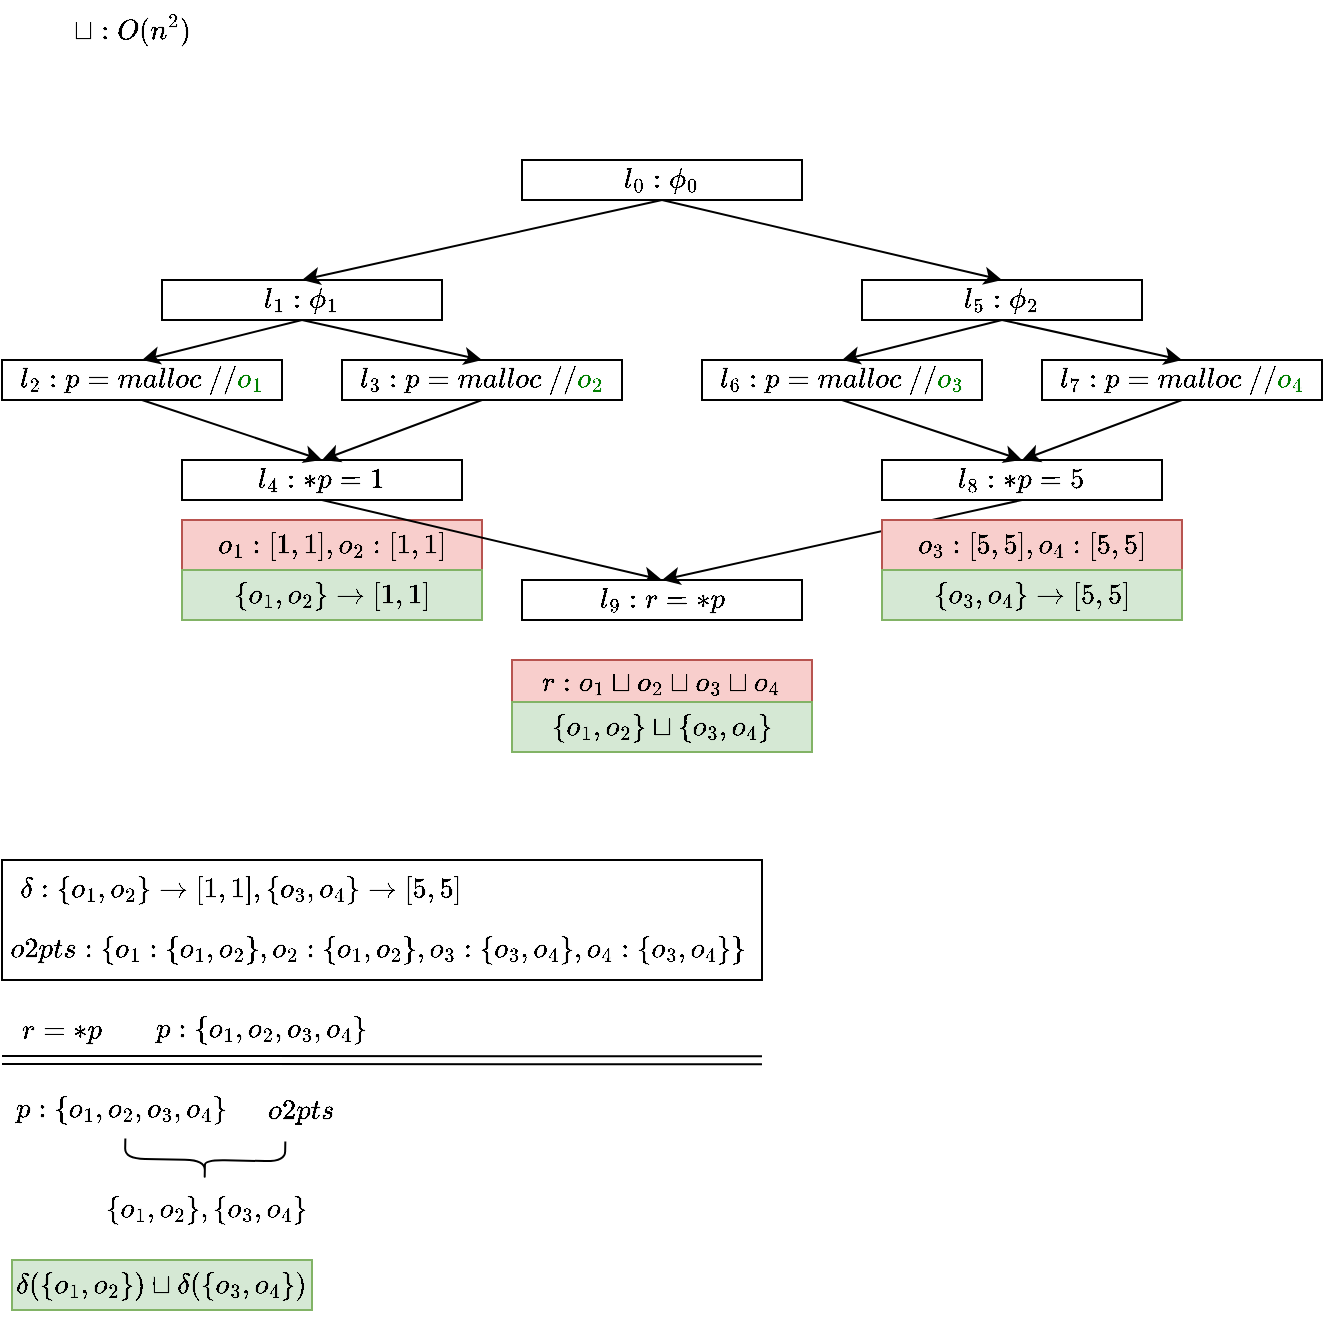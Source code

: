 <mxfile version="20.3.0" type="device" pages="2"><diagram id="C3f8DT0PBz6e8I08bcYX" name="ex"><mxGraphModel dx="1102" dy="798" grid="1" gridSize="10" guides="1" tooltips="1" connect="1" arrows="1" fold="1" page="1" pageScale="1" pageWidth="827" pageHeight="1169" math="1" shadow="0"><root><mxCell id="0"/><mxCell id="1" parent="0"/><mxCell id="C4eqdMpMNnyA8FU0Pyp1-1" value="$$o_1:[1,1], o_2:[1,1]$$" style="text;html=1;strokeColor=#b85450;fillColor=#f8cecc;align=center;verticalAlign=middle;whiteSpace=wrap;rounded=0;" parent="1" vertex="1"><mxGeometry x="150" y="430" width="150" height="25" as="geometry"/></mxCell><mxCell id="C4eqdMpMNnyA8FU0Pyp1-3" value="$$l_2: p = malloc\ // \textcolor{green}{o_1}$$" style="rounded=0;whiteSpace=wrap;html=1;" parent="1" vertex="1"><mxGeometry x="60" y="350" width="140" height="20" as="geometry"/></mxCell><mxCell id="NnNfxA9DWMlv9JIQQlnX-1" value="$$l_3: p = malloc\ // \textcolor{green}{o_2}$$" style="rounded=0;whiteSpace=wrap;html=1;" vertex="1" parent="1"><mxGeometry x="230" y="350" width="140" height="20" as="geometry"/></mxCell><mxCell id="NnNfxA9DWMlv9JIQQlnX-2" value="$$l_1: \phi_1$$" style="rounded=0;whiteSpace=wrap;html=1;" vertex="1" parent="1"><mxGeometry x="140" y="310" width="140" height="20" as="geometry"/></mxCell><mxCell id="NnNfxA9DWMlv9JIQQlnX-4" value="" style="endArrow=classic;html=1;rounded=0;exitX=0.5;exitY=1;exitDx=0;exitDy=0;entryX=0.5;entryY=0;entryDx=0;entryDy=0;" edge="1" parent="1" source="NnNfxA9DWMlv9JIQQlnX-2" target="C4eqdMpMNnyA8FU0Pyp1-3"><mxGeometry width="50" height="50" relative="1" as="geometry"><mxPoint x="390" y="440" as="sourcePoint"/><mxPoint x="440" y="390" as="targetPoint"/></mxGeometry></mxCell><mxCell id="NnNfxA9DWMlv9JIQQlnX-5" value="" style="endArrow=classic;html=1;rounded=0;exitX=0.5;exitY=1;exitDx=0;exitDy=0;entryX=0.5;entryY=0;entryDx=0;entryDy=0;" edge="1" parent="1" source="NnNfxA9DWMlv9JIQQlnX-2" target="NnNfxA9DWMlv9JIQQlnX-1"><mxGeometry width="50" height="50" relative="1" as="geometry"><mxPoint x="220" y="340" as="sourcePoint"/><mxPoint x="140" y="360" as="targetPoint"/></mxGeometry></mxCell><mxCell id="NnNfxA9DWMlv9JIQQlnX-6" value="$$l_4: *p=1$$" style="rounded=0;whiteSpace=wrap;html=1;" vertex="1" parent="1"><mxGeometry x="150" y="400" width="140" height="20" as="geometry"/></mxCell><mxCell id="NnNfxA9DWMlv9JIQQlnX-7" value="" style="endArrow=classic;html=1;rounded=0;exitX=0.5;exitY=1;exitDx=0;exitDy=0;entryX=0.5;entryY=0;entryDx=0;entryDy=0;" edge="1" parent="1" source="C4eqdMpMNnyA8FU0Pyp1-3" target="NnNfxA9DWMlv9JIQQlnX-6"><mxGeometry width="50" height="50" relative="1" as="geometry"><mxPoint x="220" y="340" as="sourcePoint"/><mxPoint x="140" y="360" as="targetPoint"/></mxGeometry></mxCell><mxCell id="NnNfxA9DWMlv9JIQQlnX-8" value="" style="endArrow=classic;html=1;rounded=0;exitX=0.5;exitY=1;exitDx=0;exitDy=0;entryX=0.5;entryY=0;entryDx=0;entryDy=0;" edge="1" parent="1" source="NnNfxA9DWMlv9JIQQlnX-1" target="NnNfxA9DWMlv9JIQQlnX-6"><mxGeometry width="50" height="50" relative="1" as="geometry"><mxPoint x="140" y="380" as="sourcePoint"/><mxPoint x="230" y="410" as="targetPoint"/></mxGeometry></mxCell><mxCell id="NnNfxA9DWMlv9JIQQlnX-9" value="$$l_6: p = malloc\ // \textcolor{green}{o_3}$$" style="rounded=0;whiteSpace=wrap;html=1;" vertex="1" parent="1"><mxGeometry x="410" y="350" width="140" height="20" as="geometry"/></mxCell><mxCell id="NnNfxA9DWMlv9JIQQlnX-10" value="$$l_7: p = malloc\ // \textcolor{green}{o_4}$$" style="rounded=0;whiteSpace=wrap;html=1;" vertex="1" parent="1"><mxGeometry x="580" y="350" width="140" height="20" as="geometry"/></mxCell><mxCell id="NnNfxA9DWMlv9JIQQlnX-11" value="$$l_5: \phi_2$$" style="rounded=0;whiteSpace=wrap;html=1;" vertex="1" parent="1"><mxGeometry x="490" y="310" width="140" height="20" as="geometry"/></mxCell><mxCell id="NnNfxA9DWMlv9JIQQlnX-12" value="" style="endArrow=classic;html=1;rounded=0;exitX=0.5;exitY=1;exitDx=0;exitDy=0;entryX=0.5;entryY=0;entryDx=0;entryDy=0;" edge="1" parent="1" source="NnNfxA9DWMlv9JIQQlnX-11" target="NnNfxA9DWMlv9JIQQlnX-9"><mxGeometry width="50" height="50" relative="1" as="geometry"><mxPoint x="740" y="440" as="sourcePoint"/><mxPoint x="790" y="390" as="targetPoint"/></mxGeometry></mxCell><mxCell id="NnNfxA9DWMlv9JIQQlnX-13" value="" style="endArrow=classic;html=1;rounded=0;exitX=0.5;exitY=1;exitDx=0;exitDy=0;entryX=0.5;entryY=0;entryDx=0;entryDy=0;" edge="1" parent="1" source="NnNfxA9DWMlv9JIQQlnX-11" target="NnNfxA9DWMlv9JIQQlnX-10"><mxGeometry width="50" height="50" relative="1" as="geometry"><mxPoint x="570" y="340" as="sourcePoint"/><mxPoint x="490" y="360" as="targetPoint"/></mxGeometry></mxCell><mxCell id="NnNfxA9DWMlv9JIQQlnX-14" value="$$l_8: *p=5$$" style="rounded=0;whiteSpace=wrap;html=1;" vertex="1" parent="1"><mxGeometry x="500" y="400" width="140" height="20" as="geometry"/></mxCell><mxCell id="NnNfxA9DWMlv9JIQQlnX-15" value="" style="endArrow=classic;html=1;rounded=0;exitX=0.5;exitY=1;exitDx=0;exitDy=0;entryX=0.5;entryY=0;entryDx=0;entryDy=0;" edge="1" parent="1" source="NnNfxA9DWMlv9JIQQlnX-9" target="NnNfxA9DWMlv9JIQQlnX-14"><mxGeometry width="50" height="50" relative="1" as="geometry"><mxPoint x="570" y="340" as="sourcePoint"/><mxPoint x="490" y="360" as="targetPoint"/></mxGeometry></mxCell><mxCell id="NnNfxA9DWMlv9JIQQlnX-16" value="" style="endArrow=classic;html=1;rounded=0;exitX=0.5;exitY=1;exitDx=0;exitDy=0;entryX=0.5;entryY=0;entryDx=0;entryDy=0;" edge="1" parent="1" source="NnNfxA9DWMlv9JIQQlnX-10" target="NnNfxA9DWMlv9JIQQlnX-14"><mxGeometry width="50" height="50" relative="1" as="geometry"><mxPoint x="490" y="380" as="sourcePoint"/><mxPoint x="580" y="410" as="targetPoint"/></mxGeometry></mxCell><mxCell id="NnNfxA9DWMlv9JIQQlnX-17" value="$$l_0: \phi_0$$" style="rounded=0;whiteSpace=wrap;html=1;" vertex="1" parent="1"><mxGeometry x="320" y="250" width="140" height="20" as="geometry"/></mxCell><mxCell id="NnNfxA9DWMlv9JIQQlnX-18" value="" style="endArrow=classic;html=1;rounded=0;exitX=0.5;exitY=1;exitDx=0;exitDy=0;entryX=0.5;entryY=0;entryDx=0;entryDy=0;" edge="1" parent="1" source="NnNfxA9DWMlv9JIQQlnX-17" target="NnNfxA9DWMlv9JIQQlnX-2"><mxGeometry width="50" height="50" relative="1" as="geometry"><mxPoint x="220" y="340" as="sourcePoint"/><mxPoint x="140" y="360" as="targetPoint"/></mxGeometry></mxCell><mxCell id="NnNfxA9DWMlv9JIQQlnX-19" value="" style="endArrow=classic;html=1;rounded=0;exitX=0.5;exitY=1;exitDx=0;exitDy=0;entryX=0.5;entryY=0;entryDx=0;entryDy=0;" edge="1" parent="1" source="NnNfxA9DWMlv9JIQQlnX-17" target="NnNfxA9DWMlv9JIQQlnX-11"><mxGeometry width="50" height="50" relative="1" as="geometry"><mxPoint x="400" y="280" as="sourcePoint"/><mxPoint x="220" y="320" as="targetPoint"/></mxGeometry></mxCell><mxCell id="NnNfxA9DWMlv9JIQQlnX-20" value="" style="endArrow=classic;html=1;rounded=0;exitX=0.5;exitY=1;exitDx=0;exitDy=0;entryX=0.5;entryY=0;entryDx=0;entryDy=0;" edge="1" parent="1" source="NnNfxA9DWMlv9JIQQlnX-6" target="NnNfxA9DWMlv9JIQQlnX-21"><mxGeometry width="50" height="50" relative="1" as="geometry"><mxPoint x="400" y="280" as="sourcePoint"/><mxPoint x="370" y="470" as="targetPoint"/></mxGeometry></mxCell><mxCell id="NnNfxA9DWMlv9JIQQlnX-21" value="$$l_9: r=*p$$" style="rounded=0;whiteSpace=wrap;html=1;" vertex="1" parent="1"><mxGeometry x="320" y="460" width="140" height="20" as="geometry"/></mxCell><mxCell id="NnNfxA9DWMlv9JIQQlnX-22" value="" style="endArrow=classic;html=1;rounded=0;exitX=0.5;exitY=1;exitDx=0;exitDy=0;entryX=0.5;entryY=0;entryDx=0;entryDy=0;" edge="1" parent="1" source="NnNfxA9DWMlv9JIQQlnX-14" target="NnNfxA9DWMlv9JIQQlnX-21"><mxGeometry width="50" height="50" relative="1" as="geometry"><mxPoint x="230" y="430" as="sourcePoint"/><mxPoint x="390" y="490" as="targetPoint"/></mxGeometry></mxCell><mxCell id="NnNfxA9DWMlv9JIQQlnX-24" value="$$r:o_1\sqcup o_2\sqcup o_3 \sqcup o_4&lt;br&gt;$$" style="text;html=1;strokeColor=#b85450;fillColor=#f8cecc;align=center;verticalAlign=middle;whiteSpace=wrap;rounded=0;" vertex="1" parent="1"><mxGeometry x="315" y="500" width="150" height="21" as="geometry"/></mxCell><mxCell id="NnNfxA9DWMlv9JIQQlnX-25" value="$$\{o_1, o_2\}\to[1,1]$$" style="text;html=1;strokeColor=#82b366;fillColor=#d5e8d4;align=center;verticalAlign=middle;whiteSpace=wrap;rounded=0;" vertex="1" parent="1"><mxGeometry x="150" y="455" width="150" height="25" as="geometry"/></mxCell><mxCell id="NnNfxA9DWMlv9JIQQlnX-26" value="$$o_3:[5,5], o_4:[5,5]$$" style="text;html=1;strokeColor=#b85450;fillColor=#f8cecc;align=center;verticalAlign=middle;whiteSpace=wrap;rounded=0;" vertex="1" parent="1"><mxGeometry x="500" y="430" width="150" height="25" as="geometry"/></mxCell><mxCell id="NnNfxA9DWMlv9JIQQlnX-27" value="$$\{o_3, o_4\}\to[5,5]$$" style="text;html=1;strokeColor=#82b366;fillColor=#d5e8d4;align=center;verticalAlign=middle;whiteSpace=wrap;rounded=0;" vertex="1" parent="1"><mxGeometry x="500" y="455" width="150" height="25" as="geometry"/></mxCell><mxCell id="NnNfxA9DWMlv9JIQQlnX-28" value="$$\{o_1, o_2\}\sqcup\{o_3,o_4\}$$" style="text;html=1;strokeColor=#82b366;fillColor=#d5e8d4;align=center;verticalAlign=middle;whiteSpace=wrap;rounded=0;" vertex="1" parent="1"><mxGeometry x="315" y="521" width="150" height="25" as="geometry"/></mxCell><mxCell id="NnNfxA9DWMlv9JIQQlnX-31" value="$$\sqcup: O(n^2)$$" style="text;html=1;strokeColor=none;fillColor=none;align=center;verticalAlign=middle;whiteSpace=wrap;rounded=0;" vertex="1" parent="1"><mxGeometry x="90" y="170" width="70" height="30" as="geometry"/></mxCell><mxCell id="NnNfxA9DWMlv9JIQQlnX-63" value="" style="rounded=0;whiteSpace=wrap;html=1;fillColor=none;" vertex="1" parent="1"><mxGeometry x="60" y="600" width="380" height="60" as="geometry"/></mxCell><mxCell id="NnNfxA9DWMlv9JIQQlnX-64" value="$$\delta: \{o_1, o_2\}\to[1,1], \{o_3, o_4\}\to[5,5]$$" style="text;html=1;strokeColor=none;fillColor=none;align=center;verticalAlign=middle;whiteSpace=wrap;rounded=0;" vertex="1" parent="1"><mxGeometry x="76.5" y="600" width="205" height="30" as="geometry"/></mxCell><mxCell id="NnNfxA9DWMlv9JIQQlnX-65" value="$$o2pts:\{o_1:\{o_1, o_2\}, o_2:\{o_1, o_2\}, o_3:\{o_3, o_4\},o_4:\{o_3, o_4\}&lt;br&gt;\}$$" style="text;html=1;strokeColor=none;fillColor=none;align=center;verticalAlign=middle;whiteSpace=wrap;rounded=0;" vertex="1" parent="1"><mxGeometry x="80" y="630" width="335" height="30" as="geometry"/></mxCell><mxCell id="NnNfxA9DWMlv9JIQQlnX-66" value="$$r=*p$$" style="text;html=1;strokeColor=none;fillColor=none;align=center;verticalAlign=middle;whiteSpace=wrap;rounded=0;" vertex="1" parent="1"><mxGeometry x="60" y="670" width="60" height="30" as="geometry"/></mxCell><mxCell id="NnNfxA9DWMlv9JIQQlnX-67" value="$$p:\{o_1, o_2, o_3, o_4\}$$" style="text;html=1;strokeColor=none;fillColor=none;align=center;verticalAlign=middle;whiteSpace=wrap;rounded=0;" vertex="1" parent="1"><mxGeometry x="160" y="670" width="60" height="30" as="geometry"/></mxCell><mxCell id="NnNfxA9DWMlv9JIQQlnX-68" value="" style="shape=link;html=1;rounded=0;" edge="1" parent="1"><mxGeometry width="100" relative="1" as="geometry"><mxPoint x="60" y="700" as="sourcePoint"/><mxPoint x="440" y="700.18" as="targetPoint"/></mxGeometry></mxCell><mxCell id="NnNfxA9DWMlv9JIQQlnX-69" value="$$p:\{o_1, o_2, o_3, o_4\}$$" style="text;html=1;strokeColor=none;fillColor=none;align=center;verticalAlign=middle;whiteSpace=wrap;rounded=0;" vertex="1" parent="1"><mxGeometry x="90" y="710" width="60" height="30" as="geometry"/></mxCell><mxCell id="NnNfxA9DWMlv9JIQQlnX-71" value="$$o2pts$$" style="text;html=1;strokeColor=none;fillColor=none;align=center;verticalAlign=middle;whiteSpace=wrap;rounded=0;" vertex="1" parent="1"><mxGeometry x="180" y="710" width="60" height="30" as="geometry"/></mxCell><mxCell id="NnNfxA9DWMlv9JIQQlnX-73" value="" style="shape=curlyBracket;whiteSpace=wrap;html=1;rounded=1;fillColor=none;rotation=-89;" vertex="1" parent="1"><mxGeometry x="151.5" y="710" width="20" height="80" as="geometry"/></mxCell><mxCell id="NnNfxA9DWMlv9JIQQlnX-74" value="$$\{o_1, o_2\}, \{o_3, o_4\}$$" style="text;html=1;strokeColor=none;fillColor=none;align=center;verticalAlign=middle;whiteSpace=wrap;rounded=0;" vertex="1" parent="1"><mxGeometry x="107.5" y="760" width="108" height="30" as="geometry"/></mxCell><mxCell id="NnNfxA9DWMlv9JIQQlnX-75" value="$$\delta(\{o_1, o_2\})\sqcup\delta(\{o_3,o_4\})$$" style="text;html=1;strokeColor=#82b366;fillColor=#d5e8d4;align=center;verticalAlign=middle;whiteSpace=wrap;rounded=0;" vertex="1" parent="1"><mxGeometry x="65" y="800" width="150" height="25" as="geometry"/></mxCell></root></mxGraphModel></diagram><diagram id="6UtCcy0f_PYDAN7cEiBX" name="rule"><mxGraphModel dx="1102" dy="798" grid="1" gridSize="10" guides="1" tooltips="1" connect="1" arrows="1" fold="1" page="1" pageScale="1" pageWidth="827" pageHeight="1169" math="1" shadow="0"><root><mxCell id="0"/><mxCell id="1" parent="0"/><mxCell id="2vxeJ18D-uSCZOdYM5bT-40" value="&lt;b&gt;StoreStmt&lt;/b&gt;" style="shape=umlFrame;whiteSpace=wrap;html=1;fontSize=17;fillColor=none;width=89;height=30;" vertex="1" parent="1"><mxGeometry x="96" y="80" width="494" height="450" as="geometry"/></mxCell><mxCell id="KP1pZFi9i67ZeVj1lW6_-1" value="" style="rounded=0;whiteSpace=wrap;html=1;fillColor=none;" vertex="1" parent="1"><mxGeometry x="170" y="120" width="380" height="60" as="geometry"/></mxCell><mxCell id="KP1pZFi9i67ZeVj1lW6_-2" value="$$*p=2$$" style="text;html=1;strokeColor=none;fillColor=none;align=center;verticalAlign=middle;whiteSpace=wrap;rounded=0;" vertex="1" parent="1"><mxGeometry x="171" y="190" width="60" height="30" as="geometry"/></mxCell><mxCell id="KP1pZFi9i67ZeVj1lW6_-3" value="$$p:\{o_2, o_3\}$$" style="text;html=1;strokeColor=none;fillColor=none;align=center;verticalAlign=middle;whiteSpace=wrap;rounded=0;" vertex="1" parent="1"><mxGeometry x="251" y="190" width="60" height="30" as="geometry"/></mxCell><mxCell id="KP1pZFi9i67ZeVj1lW6_-4" value="$$\delta: \{o_1, o_2\}\to[1,1], \{o_3, o_4\}\to[5,5]$$" style="text;html=1;strokeColor=none;fillColor=none;align=center;verticalAlign=middle;whiteSpace=wrap;rounded=0;" vertex="1" parent="1"><mxGeometry x="186.5" y="120" width="205" height="30" as="geometry"/></mxCell><mxCell id="KP1pZFi9i67ZeVj1lW6_-5" value="$$o2pts:\{o_1:\{o_1, o_2\}, o_2:\{o_1, o_2\}, o_3:\{o_3, o_4\},o_4:\{o_3, o_4\}&lt;br&gt;\}$$" style="text;html=1;strokeColor=none;fillColor=none;align=center;verticalAlign=middle;whiteSpace=wrap;rounded=0;" vertex="1" parent="1"><mxGeometry x="190" y="150" width="335" height="30" as="geometry"/></mxCell><mxCell id="KP1pZFi9i67ZeVj1lW6_-6" value="$$o2pts':\{o_2:\{o_2, o_3\}, o_3:\{o_2, o_3\}\}$$" style="text;html=1;strokeColor=#82b366;fillColor=#d5e8d4;align=center;verticalAlign=middle;whiteSpace=wrap;rounded=0;" vertex="1" parent="1"><mxGeometry x="170" y="241" width="232" height="30" as="geometry"/></mxCell><mxCell id="KP1pZFi9i67ZeVj1lW6_-7" value="" style="shape=link;html=1;rounded=0;" edge="1" parent="1"><mxGeometry width="100" relative="1" as="geometry"><mxPoint x="171" y="228.82" as="sourcePoint"/><mxPoint x="551" y="229" as="targetPoint"/></mxGeometry></mxCell><mxCell id="KP1pZFi9i67ZeVj1lW6_-8" value="$$p:\{o_2, o_3\}$$" style="text;html=1;strokeColor=none;fillColor=none;align=center;verticalAlign=middle;whiteSpace=wrap;rounded=0;" vertex="1" parent="1"><mxGeometry x="323" y="317" width="60" height="30" as="geometry"/></mxCell><mxCell id="KP1pZFi9i67ZeVj1lW6_-9" value="" style="endArrow=classic;html=1;rounded=0;exitX=0.5;exitY=1;exitDx=0;exitDy=0;" edge="1" parent="1" source="KP1pZFi9i67ZeVj1lW6_-8"><mxGeometry width="50" height="50" relative="1" as="geometry"><mxPoint x="348" y="367" as="sourcePoint"/><mxPoint x="308" y="367" as="targetPoint"/></mxGeometry></mxCell><mxCell id="KP1pZFi9i67ZeVj1lW6_-10" value="" style="endArrow=classic;html=1;rounded=0;exitX=0.75;exitY=1;exitDx=0;exitDy=0;" edge="1" parent="1" source="KP1pZFi9i67ZeVj1lW6_-8"><mxGeometry width="50" height="50" relative="1" as="geometry"><mxPoint x="363" y="357" as="sourcePoint"/><mxPoint x="398" y="367" as="targetPoint"/></mxGeometry></mxCell><mxCell id="KP1pZFi9i67ZeVj1lW6_-11" value="$$o2pts(o_2):\{o_1, o_2\}$$" style="text;html=1;strokeColor=none;fillColor=none;align=center;verticalAlign=middle;whiteSpace=wrap;rounded=0;" vertex="1" parent="1"><mxGeometry x="213" y="367" width="125" height="30" as="geometry"/></mxCell><mxCell id="KP1pZFi9i67ZeVj1lW6_-12" value="$$o2pts(o_3):\{o_3, o_4\}$$" style="text;html=1;strokeColor=none;fillColor=none;align=center;verticalAlign=middle;whiteSpace=wrap;rounded=0;" vertex="1" parent="1"><mxGeometry x="344" y="367" width="125" height="30" as="geometry"/></mxCell><mxCell id="KP1pZFi9i67ZeVj1lW6_-13" value="" style="endArrow=classic;html=1;rounded=0;exitX=0.5;exitY=1;exitDx=0;exitDy=0;entryX=0.5;entryY=0;entryDx=0;entryDy=0;" edge="1" parent="1" source="KP1pZFi9i67ZeVj1lW6_-11" target="KP1pZFi9i67ZeVj1lW6_-14"><mxGeometry width="50" height="50" relative="1" as="geometry"><mxPoint x="258" y="427" as="sourcePoint"/><mxPoint x="278" y="417" as="targetPoint"/></mxGeometry></mxCell><mxCell id="KP1pZFi9i67ZeVj1lW6_-14" value="$$remove\ \{o_2\}\ for\ \{o_1, o_2\}$$" style="text;html=1;strokeColor=none;fillColor=none;align=center;verticalAlign=middle;whiteSpace=wrap;rounded=0;" vertex="1" parent="1"><mxGeometry x="181" y="417" width="130" height="30" as="geometry"/></mxCell><mxCell id="KP1pZFi9i67ZeVj1lW6_-15" value="$$o2pts':\{o_1:\{o_1\}\}$$" style="text;html=1;strokeColor=#82b366;fillColor=#d5e8d4;align=center;verticalAlign=middle;whiteSpace=wrap;rounded=0;" vertex="1" parent="1"><mxGeometry x="172.5" y="447" width="140" height="30" as="geometry"/></mxCell><mxCell id="KP1pZFi9i67ZeVj1lW6_-16" value="$$\delta':\{\{o_1\}:[1,1]\}$$" style="text;html=1;strokeColor=#6c8ebf;fillColor=#dae8fc;align=center;verticalAlign=middle;whiteSpace=wrap;rounded=0;" vertex="1" parent="1"><mxGeometry x="171" y="487" width="140" height="30" as="geometry"/></mxCell><mxCell id="KP1pZFi9i67ZeVj1lW6_-17" value="$$\delta':\{\{o_2,o_3\}:[2,2]\}$$" style="text;html=1;strokeColor=#6c8ebf;fillColor=#dae8fc;align=center;verticalAlign=middle;whiteSpace=wrap;rounded=0;" vertex="1" parent="1"><mxGeometry x="170" y="281" width="140" height="30" as="geometry"/></mxCell><mxCell id="KP1pZFi9i67ZeVj1lW6_-18" value="" style="endArrow=classic;html=1;rounded=0;exitX=0.5;exitY=1;exitDx=0;exitDy=0;entryX=0.5;entryY=0;entryDx=0;entryDy=0;" edge="1" parent="1" source="KP1pZFi9i67ZeVj1lW6_-12" target="KP1pZFi9i67ZeVj1lW6_-19"><mxGeometry width="50" height="50" relative="1" as="geometry"><mxPoint x="471" y="397" as="sourcePoint"/><mxPoint x="473.5" y="417" as="targetPoint"/></mxGeometry></mxCell><mxCell id="KP1pZFi9i67ZeVj1lW6_-19" value="$$remove\ \{o_3\}\ for\ \{o_3, o_4\}$$" style="text;html=1;strokeColor=none;fillColor=none;align=center;verticalAlign=middle;whiteSpace=wrap;rounded=0;" vertex="1" parent="1"><mxGeometry x="376.5" y="417" width="130" height="30" as="geometry"/></mxCell><mxCell id="KP1pZFi9i67ZeVj1lW6_-20" value="$$o2pts':\{o_4:\{o_4\}\}$$" style="text;html=1;strokeColor=#82b366;fillColor=#d5e8d4;align=center;verticalAlign=middle;whiteSpace=wrap;rounded=0;" vertex="1" parent="1"><mxGeometry x="368" y="447" width="140" height="30" as="geometry"/></mxCell><mxCell id="KP1pZFi9i67ZeVj1lW6_-21" value="$$\delta':\{\{o_4\}:[5,5]\}$$" style="text;html=1;strokeColor=#6c8ebf;fillColor=#dae8fc;align=center;verticalAlign=middle;whiteSpace=wrap;rounded=0;" vertex="1" parent="1"><mxGeometry x="366.5" y="487" width="140" height="30" as="geometry"/></mxCell><mxCell id="2vxeJ18D-uSCZOdYM5bT-1" value="" style="rounded=0;whiteSpace=wrap;html=1;fillColor=none;" vertex="1" parent="1"><mxGeometry x="167" y="680" width="380" height="60" as="geometry"/></mxCell><mxCell id="2vxeJ18D-uSCZOdYM5bT-2" value="$$*p=2$$" style="text;html=1;strokeColor=none;fillColor=none;align=center;verticalAlign=middle;whiteSpace=wrap;rounded=0;" vertex="1" parent="1"><mxGeometry x="168" y="750" width="60" height="30" as="geometry"/></mxCell><mxCell id="2vxeJ18D-uSCZOdYM5bT-3" value="$$p:\{o_2, o_3\}$$" style="text;html=1;strokeColor=none;fillColor=none;align=center;verticalAlign=middle;whiteSpace=wrap;rounded=0;" vertex="1" parent="1"><mxGeometry x="248" y="750" width="60" height="30" as="geometry"/></mxCell><mxCell id="2vxeJ18D-uSCZOdYM5bT-4" value="$$\delta: \{o_1, o_2\}\to[1,1], \{o_3, o_4\}\to[5,5]$$" style="text;html=1;strokeColor=none;fillColor=none;align=center;verticalAlign=middle;whiteSpace=wrap;rounded=0;" vertex="1" parent="1"><mxGeometry x="183.5" y="680" width="205" height="30" as="geometry"/></mxCell><mxCell id="2vxeJ18D-uSCZOdYM5bT-5" value="$$o2pts:\{o_1:\{o_1, o_2\}, o_2:\{o_1, o_2\}, o_3:\{o_3, o_4\},o_4:\{o_3, o_4\}&lt;br&gt;\}$$" style="text;html=1;strokeColor=none;fillColor=none;align=center;verticalAlign=middle;whiteSpace=wrap;rounded=0;" vertex="1" parent="1"><mxGeometry x="187" y="710" width="335" height="30" as="geometry"/></mxCell><mxCell id="2vxeJ18D-uSCZOdYM5bT-6" value="$$o2pts':\{o_2:\{o_2, o_3\}, o_3:\{o_2, o_3\}\}$$" style="text;html=1;strokeColor=#82b366;fillColor=#d5e8d4;align=center;verticalAlign=middle;whiteSpace=wrap;rounded=0;" vertex="1" parent="1"><mxGeometry x="167" y="790" width="232" height="30" as="geometry"/></mxCell><mxCell id="2vxeJ18D-uSCZOdYM5bT-7" value="" style="shape=link;html=1;rounded=0;" edge="1" parent="1"><mxGeometry width="100" relative="1" as="geometry"><mxPoint x="168" y="788.82" as="sourcePoint"/><mxPoint x="548" y="789" as="targetPoint"/></mxGeometry></mxCell><mxCell id="2vxeJ18D-uSCZOdYM5bT-8" value="$$p:\{o_2, o_3\}$$" style="text;html=1;strokeColor=none;fillColor=none;align=center;verticalAlign=middle;whiteSpace=wrap;rounded=0;" vertex="1" parent="1"><mxGeometry x="320" y="866" width="60" height="30" as="geometry"/></mxCell><mxCell id="2vxeJ18D-uSCZOdYM5bT-9" value="" style="endArrow=classic;html=1;rounded=0;exitX=0.5;exitY=1;exitDx=0;exitDy=0;" edge="1" parent="1" source="2vxeJ18D-uSCZOdYM5bT-8"><mxGeometry width="50" height="50" relative="1" as="geometry"><mxPoint x="345" y="916" as="sourcePoint"/><mxPoint x="305" y="916" as="targetPoint"/></mxGeometry></mxCell><mxCell id="2vxeJ18D-uSCZOdYM5bT-10" value="" style="endArrow=classic;html=1;rounded=0;exitX=0.75;exitY=1;exitDx=0;exitDy=0;" edge="1" parent="1" source="2vxeJ18D-uSCZOdYM5bT-8"><mxGeometry width="50" height="50" relative="1" as="geometry"><mxPoint x="360" y="906" as="sourcePoint"/><mxPoint x="395" y="916" as="targetPoint"/></mxGeometry></mxCell><mxCell id="2vxeJ18D-uSCZOdYM5bT-11" value="$$o2pts(o_2):\{o_1, o_2\}$$" style="text;html=1;strokeColor=none;fillColor=none;align=center;verticalAlign=middle;whiteSpace=wrap;rounded=0;" vertex="1" parent="1"><mxGeometry x="210" y="916" width="125" height="30" as="geometry"/></mxCell><mxCell id="2vxeJ18D-uSCZOdYM5bT-12" value="$$o2pts(o_3):\{o_3, o_4\}$$" style="text;html=1;strokeColor=none;fillColor=none;align=center;verticalAlign=middle;whiteSpace=wrap;rounded=0;" vertex="1" parent="1"><mxGeometry x="341" y="916" width="125" height="30" as="geometry"/></mxCell><mxCell id="2vxeJ18D-uSCZOdYM5bT-13" value="" style="endArrow=classic;html=1;rounded=0;exitX=0.5;exitY=1;exitDx=0;exitDy=0;entryX=0.5;entryY=0;entryDx=0;entryDy=0;" edge="1" parent="1" source="2vxeJ18D-uSCZOdYM5bT-11" target="2vxeJ18D-uSCZOdYM5bT-14"><mxGeometry width="50" height="50" relative="1" as="geometry"><mxPoint x="255" y="976" as="sourcePoint"/><mxPoint x="275" y="966" as="targetPoint"/></mxGeometry></mxCell><mxCell id="2vxeJ18D-uSCZOdYM5bT-14" value="$$remove\ \{o_2\}\ for\ \{o_1, o_2\}$$" style="text;html=1;strokeColor=none;fillColor=none;align=center;verticalAlign=middle;whiteSpace=wrap;rounded=0;" vertex="1" parent="1"><mxGeometry x="178" y="966" width="130" height="30" as="geometry"/></mxCell><mxCell id="2vxeJ18D-uSCZOdYM5bT-15" value="$$o2pts':\{o_1:\{o_1\}\}$$" style="text;html=1;strokeColor=#82b366;fillColor=#d5e8d4;align=center;verticalAlign=middle;whiteSpace=wrap;rounded=0;" vertex="1" parent="1"><mxGeometry x="169.5" y="996" width="140" height="30" as="geometry"/></mxCell><mxCell id="2vxeJ18D-uSCZOdYM5bT-16" value="$$\delta':\{\{o_1\}:[1,1]\}$$" style="text;html=1;strokeColor=#6c8ebf;fillColor=#dae8fc;align=center;verticalAlign=middle;whiteSpace=wrap;rounded=0;" vertex="1" parent="1"><mxGeometry x="168" y="1036" width="140" height="30" as="geometry"/></mxCell><mxCell id="2vxeJ18D-uSCZOdYM5bT-17" value="$$\delta':\{\{o_2,o_3\}:[2,2]\}$$" style="text;html=1;strokeColor=#6c8ebf;fillColor=#dae8fc;align=center;verticalAlign=middle;whiteSpace=wrap;rounded=0;" vertex="1" parent="1"><mxGeometry x="167" y="830" width="140" height="30" as="geometry"/></mxCell><mxCell id="2vxeJ18D-uSCZOdYM5bT-18" value="" style="endArrow=classic;html=1;rounded=0;exitX=0.5;exitY=1;exitDx=0;exitDy=0;entryX=0.5;entryY=0;entryDx=0;entryDy=0;" edge="1" parent="1" source="2vxeJ18D-uSCZOdYM5bT-12" target="2vxeJ18D-uSCZOdYM5bT-19"><mxGeometry width="50" height="50" relative="1" as="geometry"><mxPoint x="468" y="946" as="sourcePoint"/><mxPoint x="470.5" y="966" as="targetPoint"/></mxGeometry></mxCell><mxCell id="2vxeJ18D-uSCZOdYM5bT-19" value="$$remove\ \{o_3\}\ for\ \{o_3, o_4\}$$" style="text;html=1;strokeColor=none;fillColor=none;align=center;verticalAlign=middle;whiteSpace=wrap;rounded=0;" vertex="1" parent="1"><mxGeometry x="373.5" y="966" width="130" height="30" as="geometry"/></mxCell><mxCell id="2vxeJ18D-uSCZOdYM5bT-20" value="$$o2pts':\{o_4:\{o_4\}\}$$" style="text;html=1;strokeColor=#82b366;fillColor=#d5e8d4;align=center;verticalAlign=middle;whiteSpace=wrap;rounded=0;" vertex="1" parent="1"><mxGeometry x="365" y="996" width="140" height="30" as="geometry"/></mxCell><mxCell id="2vxeJ18D-uSCZOdYM5bT-21" value="$$\delta':\{\{o_4\}:[5,5]\}$$" style="text;html=1;strokeColor=#6c8ebf;fillColor=#dae8fc;align=center;verticalAlign=middle;whiteSpace=wrap;rounded=0;" vertex="1" parent="1"><mxGeometry x="363.5" y="1036" width="140" height="30" as="geometry"/></mxCell></root></mxGraphModel></diagram></mxfile>